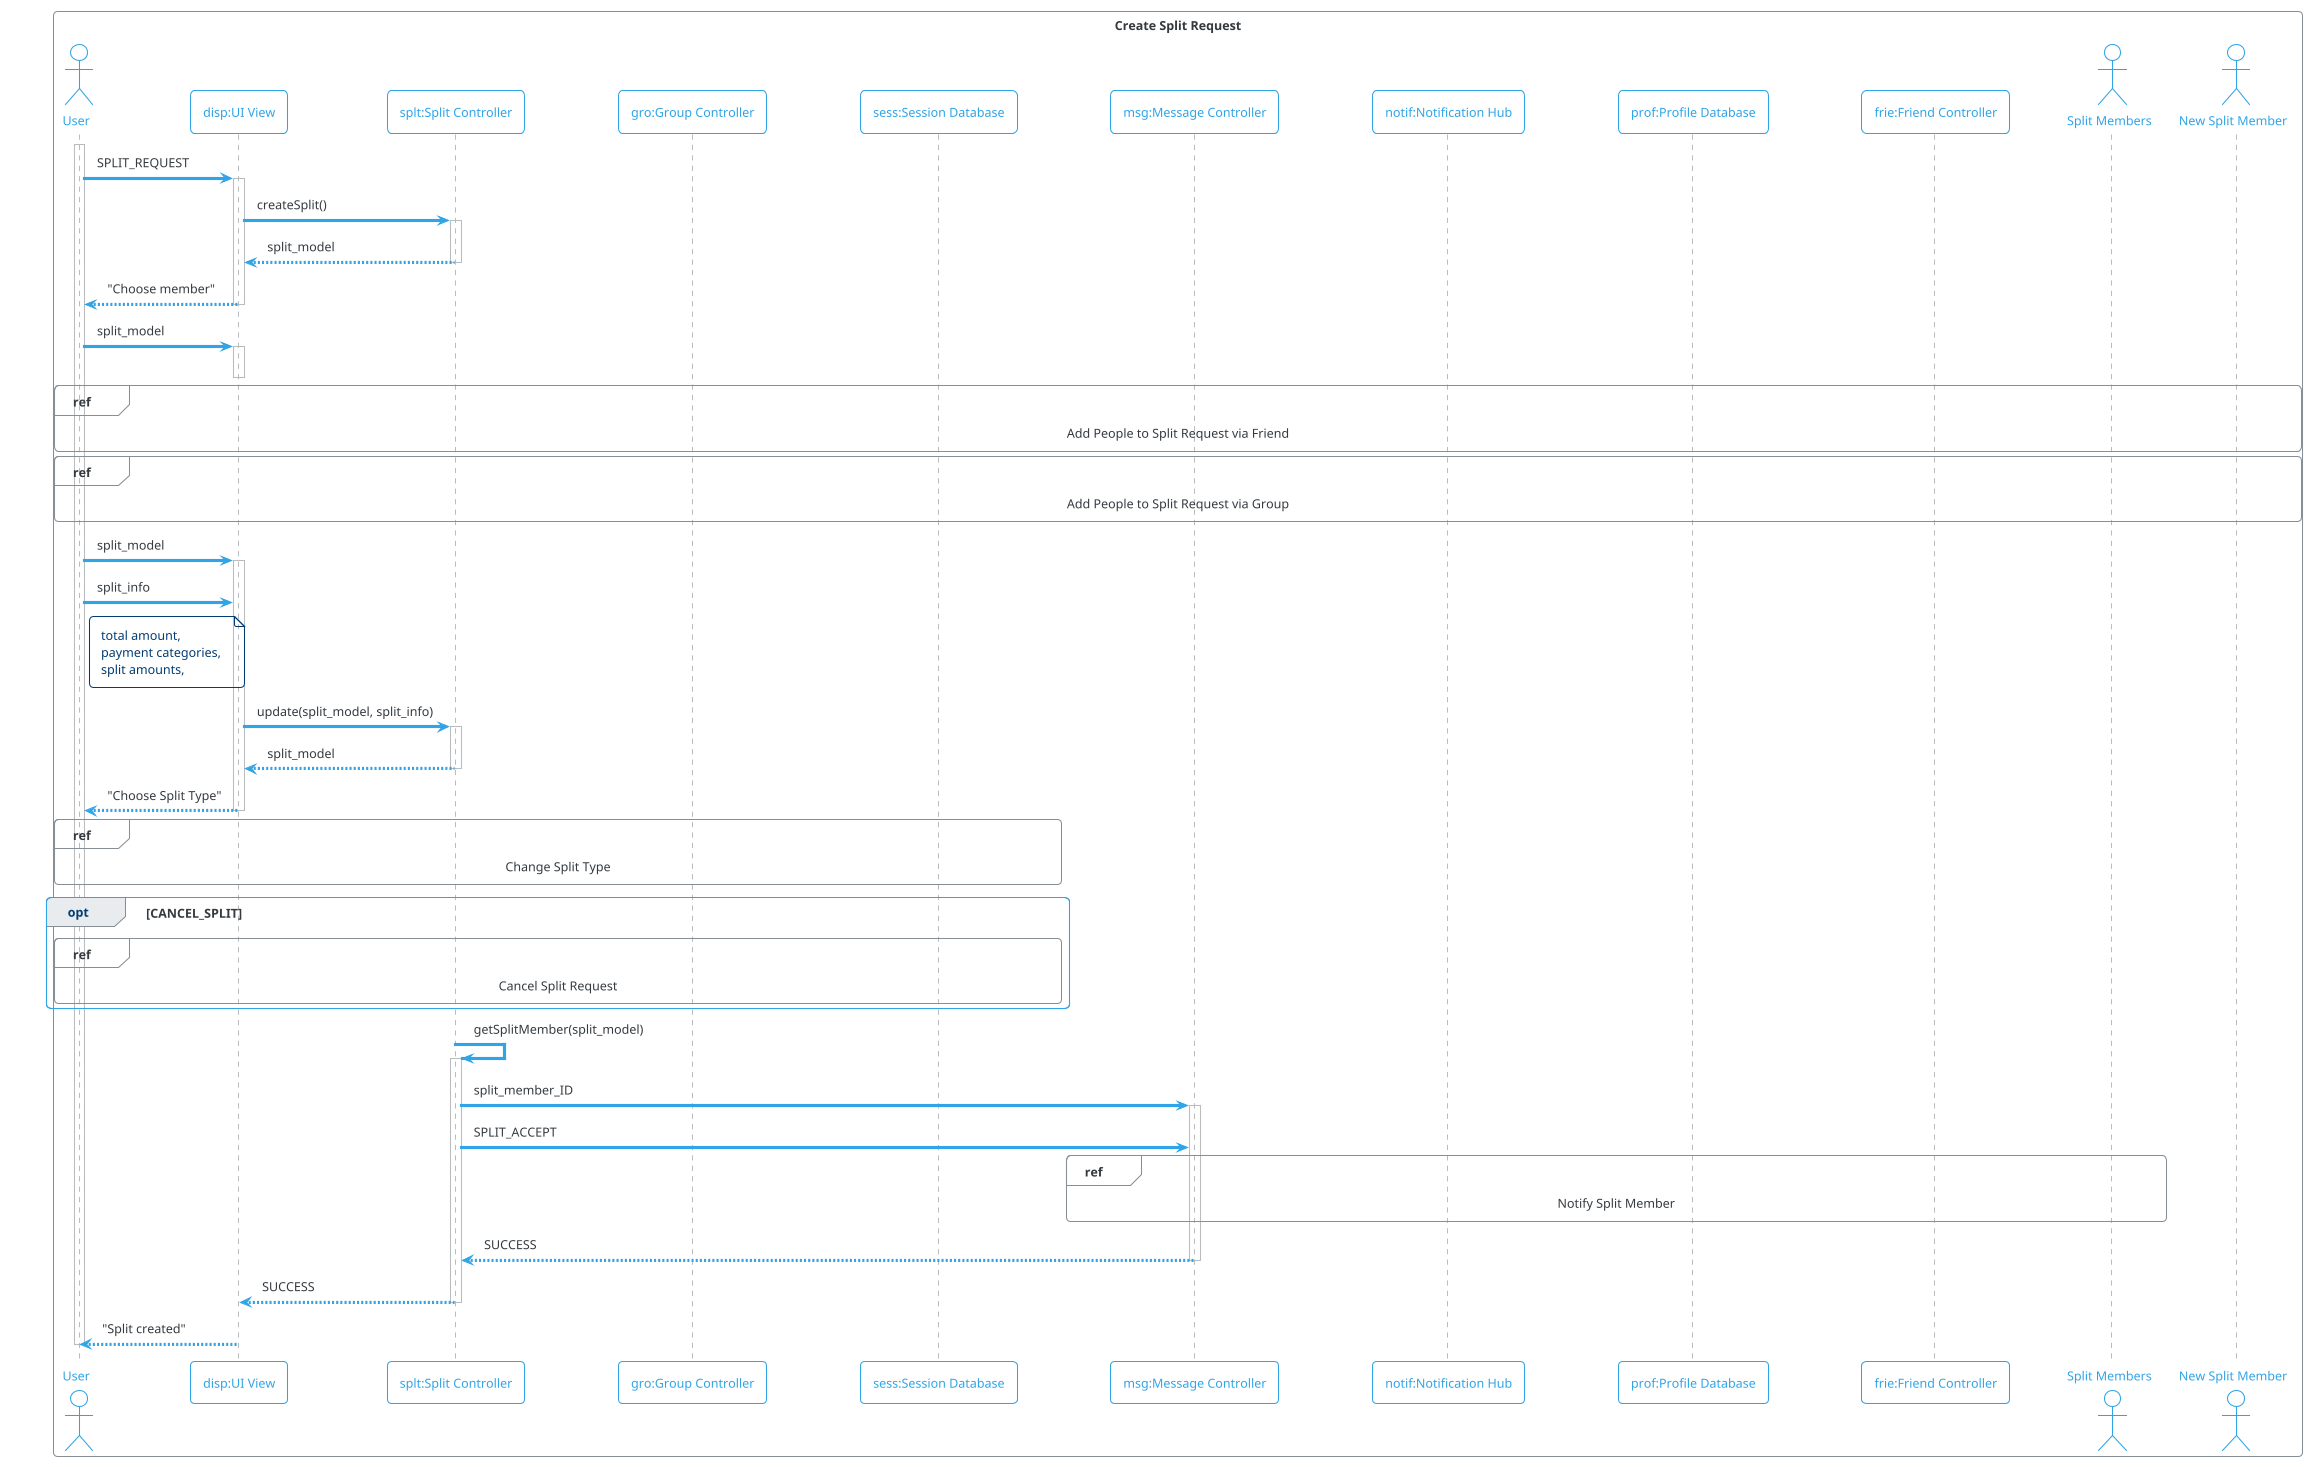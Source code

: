 @startuml
!theme cerulean-outline
box "Create Split Request"
actor "User" as user
participant "disp:UI View" as disp
participant "splt:Split Controller" as splt
participant "gro:Group Controller" as gro
participant "sess:Session Database" as sess
participant "msg:Message Controller" as msg
participant "notif:Notification Hub" as notif
participant "prof:Profile Database" as prof
participant "frie:Friend Controller" as frie
actor "Split Members" as splitMembers
actor "New Split Member" as newSpMem
end box
activate user
user -> disp ++ : SPLIT_REQUEST
disp -> splt ++ : createSplit()
splt --> disp -- : split_model
disp --> user -- : "Choose member"
user -> disp ++ : split_model
ref over user, newSpMem : Add People to Split Request via Friend
ref over user, newSpMem : Add People to Split Request via Group
deactivate disp
user -> disp ++ : split_model
user -> disp : split_info
note right of user
  total amount, 
  payment categories, 
  split amounts,
end note
disp -> splt ++ : update(split_model, split_info)
splt --> disp -- : split_model
disp --> user -- : "Choose Split Type"
ref over user, sess : Change Split Type
opt CANCEL_SPLIT
  ref over user, sess : Cancel Split Request
end
splt -> splt ++: getSplitMember(split_model)
splt -> msg ++ : split_member_ID
splt -> msg : SPLIT_ACCEPT
ref over notif, msg, splitMembers : Notify Split Member
msg --> splt -- : SUCCESS
splt --> disp -- : SUCCESS
disp --> user -- : "Split created"
deactivate user
@enduml